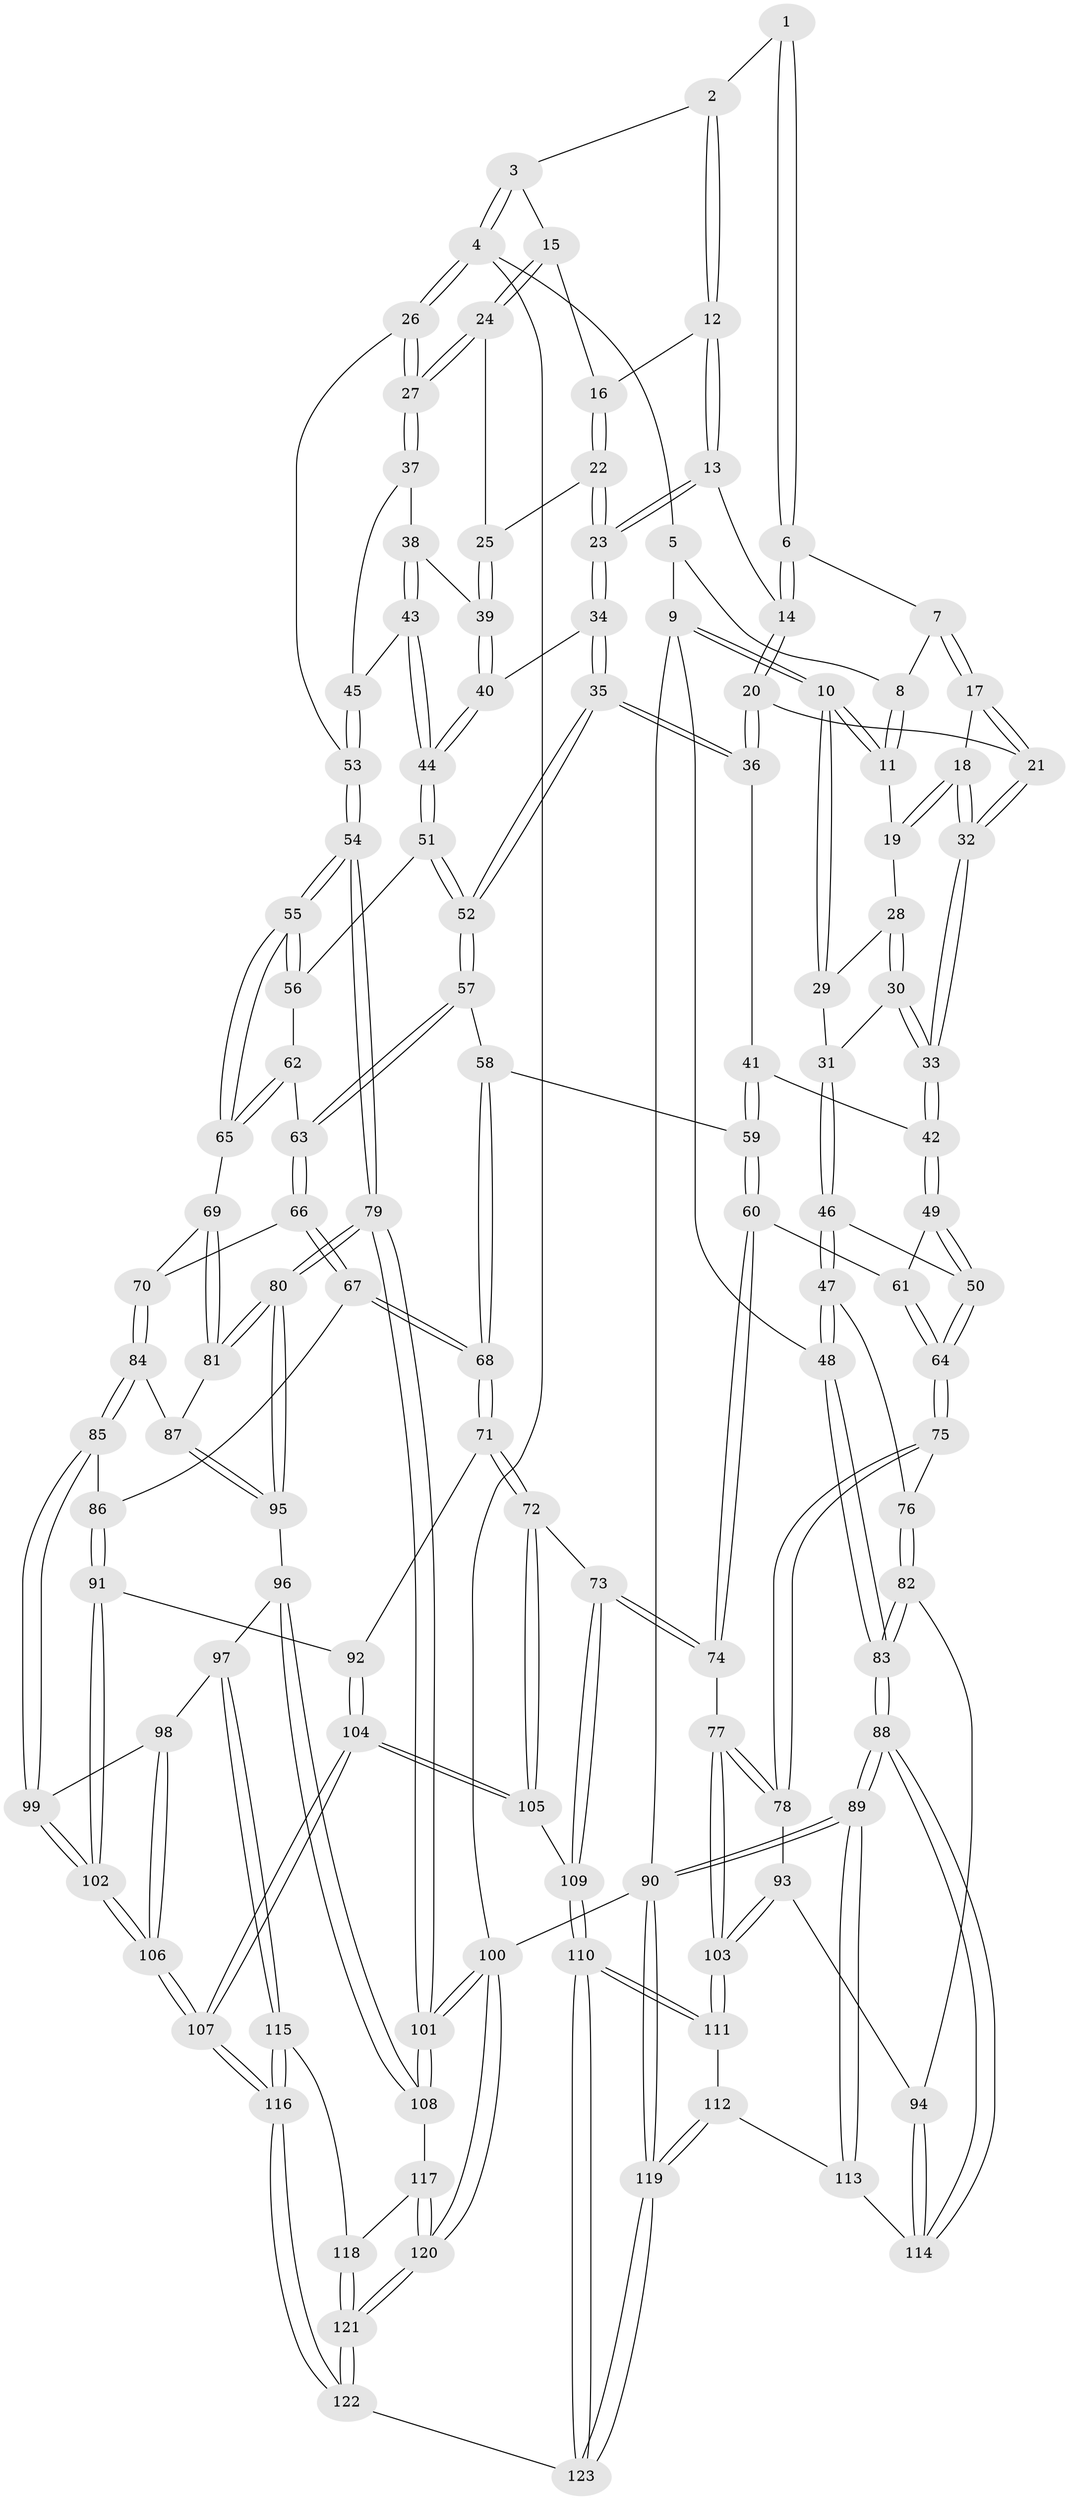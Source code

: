 // coarse degree distribution, {4: 0.4426229508196721, 3: 0.13114754098360656, 5: 0.2459016393442623, 7: 0.04918032786885246, 6: 0.08196721311475409, 8: 0.01639344262295082, 2: 0.03278688524590164}
// Generated by graph-tools (version 1.1) at 2025/05/03/04/25 22:05:02]
// undirected, 123 vertices, 304 edges
graph export_dot {
graph [start="1"]
  node [color=gray90,style=filled];
  1 [pos="+0.5628987191623032+0"];
  2 [pos="+0.824133361012038+0"];
  3 [pos="+0.9395135805581861+0"];
  4 [pos="+1+0"];
  5 [pos="+0.2958861806948143+0"];
  6 [pos="+0.5504903973005255+0.02878837155425591"];
  7 [pos="+0.36756611296457686+0.07044101694035398"];
  8 [pos="+0.29052011097285557+0"];
  9 [pos="+0+0"];
  10 [pos="+0+0"];
  11 [pos="+0.18510464877376293+0.08580345793633504"];
  12 [pos="+0.7514790144460116+0.0611256718934768"];
  13 [pos="+0.6645247220685624+0.14198708465962742"];
  14 [pos="+0.5628741792511859+0.1133708451964425"];
  15 [pos="+0.9018085298062885+0.1193357777331279"];
  16 [pos="+0.8117477687091309+0.13110553211520568"];
  17 [pos="+0.3674342545811752+0.08462880513972018"];
  18 [pos="+0.2882996548178088+0.15450974649999658"];
  19 [pos="+0.18733545813995775+0.10621446149199389"];
  20 [pos="+0.4934694913058438+0.19209140889566065"];
  21 [pos="+0.48406268266996566+0.19009354016108324"];
  22 [pos="+0.7887455343402986+0.22292064462276692"];
  23 [pos="+0.718846324584974+0.24617753387694388"];
  24 [pos="+0.9241879483819669+0.1572625234177153"];
  25 [pos="+0.8294123576034014+0.2341946733501914"];
  26 [pos="+1+0.31258541326698025"];
  27 [pos="+1+0.28535598541893104"];
  28 [pos="+0.16435456325336573+0.13763742586388775"];
  29 [pos="+0.058276191842369436+0.15931277906267674"];
  30 [pos="+0.1652583384930681+0.2169134441658485"];
  31 [pos="+0.06477490228712354+0.2980484294664624"];
  32 [pos="+0.31497585190089605+0.24168926426571102"];
  33 [pos="+0.28247326458068006+0.3201488899360886"];
  34 [pos="+0.7184302073263744+0.24730386785344233"];
  35 [pos="+0.5843787436756743+0.3712636619775752"];
  36 [pos="+0.5310717123104428+0.3439065870846451"];
  37 [pos="+0.8885389910446361+0.29549748308328705"];
  38 [pos="+0.8793627343776438+0.2926258811595982"];
  39 [pos="+0.8759663501586+0.2910646989086231"];
  40 [pos="+0.7871172818128375+0.34812863259990334"];
  41 [pos="+0.41002720219709465+0.3923085267065071"];
  42 [pos="+0.28284539126258784+0.3625123867086475"];
  43 [pos="+0.8192846586164813+0.40932543286474393"];
  44 [pos="+0.7913849011925854+0.41780327797708267"];
  45 [pos="+0.8726174497938283+0.40009169494829505"];
  46 [pos="+0+0.441079025857305"];
  47 [pos="+0+0.4681912877528893"];
  48 [pos="+0+0.47490408253952854"];
  49 [pos="+0.22581446215427384+0.4139618811325179"];
  50 [pos="+0.1394081738249957+0.4479999274810123"];
  51 [pos="+0.7813756799800914+0.43259577596736093"];
  52 [pos="+0.6254417997418353+0.45142783531548014"];
  53 [pos="+1+0.49940180457904687"];
  54 [pos="+1+0.5697556043806408"];
  55 [pos="+1+0.5698441456601488"];
  56 [pos="+0.798648437832934+0.46137330293788825"];
  57 [pos="+0.6189607618782701+0.49366682335720075"];
  58 [pos="+0.5991395918171109+0.5220430723360131"];
  59 [pos="+0.4245076143529196+0.5651223460108672"];
  60 [pos="+0.4045080757450794+0.5920614520610644"];
  61 [pos="+0.31558034377139177+0.5288190669966201"];
  62 [pos="+0.8066644153132283+0.5515163001608038"];
  63 [pos="+0.7478984525257526+0.5946289475416291"];
  64 [pos="+0.2267638173506295+0.6243716111518351"];
  65 [pos="+0.9305341353780346+0.5962472124706121"];
  66 [pos="+0.7500042194296783+0.6661397941901525"];
  67 [pos="+0.6849003696838627+0.7012812537835146"];
  68 [pos="+0.5953619510503835+0.6897473711586537"];
  69 [pos="+0.8283752949960169+0.666217937544563"];
  70 [pos="+0.7762014197513408+0.6785213085885629"];
  71 [pos="+0.5466685792668142+0.7303681692971602"];
  72 [pos="+0.4665932454706293+0.7426008116306325"];
  73 [pos="+0.3992707417159576+0.7418653901311151"];
  74 [pos="+0.38153144280147444+0.7314190957443665"];
  75 [pos="+0.2434386274352187+0.6834864127012327"];
  76 [pos="+0.19692300088801915+0.6767113896712327"];
  77 [pos="+0.36166927597561266+0.7344668489432715"];
  78 [pos="+0.2650777774645469+0.7079052335625672"];
  79 [pos="+1+0.7104343946970448"];
  80 [pos="+1+0.7601248739114105"];
  81 [pos="+0.8790230900442851+0.7318691642902317"];
  82 [pos="+0+0.7009648072956316"];
  83 [pos="+0+0.6700780251891025"];
  84 [pos="+0.8059269926571366+0.7569853039073684"];
  85 [pos="+0.7688771963323633+0.7957321071102696"];
  86 [pos="+0.6916870739892353+0.7242684263998065"];
  87 [pos="+0.8075793790706249+0.7575630067513545"];
  88 [pos="+0+1"];
  89 [pos="+0+1"];
  90 [pos="+0+1"];
  91 [pos="+0.6908408452052678+0.8174025706018898"];
  92 [pos="+0.5972225297217468+0.8056080527423783"];
  93 [pos="+0.1729836922079899+0.7793709513248227"];
  94 [pos="+0.08766182018179025+0.810753833597164"];
  95 [pos="+0.8768498015293665+0.830270973400692"];
  96 [pos="+0.8723545879272073+0.8372033076947363"];
  97 [pos="+0.8612431549462373+0.850805881595426"];
  98 [pos="+0.8391209658482185+0.8514891633579135"];
  99 [pos="+0.7591644229125877+0.825312522399666"];
  100 [pos="+1+1"];
  101 [pos="+1+0.7922695431182155"];
  102 [pos="+0.7211182619477332+0.8551247745036525"];
  103 [pos="+0.24141026792619422+0.9403536966350418"];
  104 [pos="+0.6100576198226122+0.9581982873822914"];
  105 [pos="+0.5764432098315013+0.9416505792068435"];
  106 [pos="+0.7020797870832804+0.9660832063623693"];
  107 [pos="+0.6794633729552404+1"];
  108 [pos="+0.9590394434902407+0.9351285154204149"];
  109 [pos="+0.4320294567284748+0.9103394456275832"];
  110 [pos="+0.3116949267469482+1"];
  111 [pos="+0.23748696818650877+0.9522345190440523"];
  112 [pos="+0.12942690399617385+0.9083877953725913"];
  113 [pos="+0.10033898979999738+0.8595626576187176"];
  114 [pos="+0.09237772312770359+0.8320627707003301"];
  115 [pos="+0.8638040500651666+0.9397994433703888"];
  116 [pos="+0.6917296608079732+1"];
  117 [pos="+0.9578794215864972+0.9358470322179109"];
  118 [pos="+0.926211106540984+0.9450412972369203"];
  119 [pos="+0+1"];
  120 [pos="+0.9686813153813171+1"];
  121 [pos="+0.8897124847553752+1"];
  122 [pos="+0.6850374487264874+1"];
  123 [pos="+0.3136919273634119+1"];
  1 -- 2;
  1 -- 6;
  1 -- 6;
  2 -- 3;
  2 -- 12;
  2 -- 12;
  3 -- 4;
  3 -- 4;
  3 -- 15;
  4 -- 5;
  4 -- 26;
  4 -- 26;
  4 -- 100;
  5 -- 8;
  5 -- 9;
  6 -- 7;
  6 -- 14;
  6 -- 14;
  7 -- 8;
  7 -- 17;
  7 -- 17;
  8 -- 11;
  8 -- 11;
  9 -- 10;
  9 -- 10;
  9 -- 48;
  9 -- 90;
  10 -- 11;
  10 -- 11;
  10 -- 29;
  10 -- 29;
  11 -- 19;
  12 -- 13;
  12 -- 13;
  12 -- 16;
  13 -- 14;
  13 -- 23;
  13 -- 23;
  14 -- 20;
  14 -- 20;
  15 -- 16;
  15 -- 24;
  15 -- 24;
  16 -- 22;
  16 -- 22;
  17 -- 18;
  17 -- 21;
  17 -- 21;
  18 -- 19;
  18 -- 19;
  18 -- 32;
  18 -- 32;
  19 -- 28;
  20 -- 21;
  20 -- 36;
  20 -- 36;
  21 -- 32;
  21 -- 32;
  22 -- 23;
  22 -- 23;
  22 -- 25;
  23 -- 34;
  23 -- 34;
  24 -- 25;
  24 -- 27;
  24 -- 27;
  25 -- 39;
  25 -- 39;
  26 -- 27;
  26 -- 27;
  26 -- 53;
  27 -- 37;
  27 -- 37;
  28 -- 29;
  28 -- 30;
  28 -- 30;
  29 -- 31;
  30 -- 31;
  30 -- 33;
  30 -- 33;
  31 -- 46;
  31 -- 46;
  32 -- 33;
  32 -- 33;
  33 -- 42;
  33 -- 42;
  34 -- 35;
  34 -- 35;
  34 -- 40;
  35 -- 36;
  35 -- 36;
  35 -- 52;
  35 -- 52;
  36 -- 41;
  37 -- 38;
  37 -- 45;
  38 -- 39;
  38 -- 43;
  38 -- 43;
  39 -- 40;
  39 -- 40;
  40 -- 44;
  40 -- 44;
  41 -- 42;
  41 -- 59;
  41 -- 59;
  42 -- 49;
  42 -- 49;
  43 -- 44;
  43 -- 44;
  43 -- 45;
  44 -- 51;
  44 -- 51;
  45 -- 53;
  45 -- 53;
  46 -- 47;
  46 -- 47;
  46 -- 50;
  47 -- 48;
  47 -- 48;
  47 -- 76;
  48 -- 83;
  48 -- 83;
  49 -- 50;
  49 -- 50;
  49 -- 61;
  50 -- 64;
  50 -- 64;
  51 -- 52;
  51 -- 52;
  51 -- 56;
  52 -- 57;
  52 -- 57;
  53 -- 54;
  53 -- 54;
  54 -- 55;
  54 -- 55;
  54 -- 79;
  54 -- 79;
  55 -- 56;
  55 -- 56;
  55 -- 65;
  55 -- 65;
  56 -- 62;
  57 -- 58;
  57 -- 63;
  57 -- 63;
  58 -- 59;
  58 -- 68;
  58 -- 68;
  59 -- 60;
  59 -- 60;
  60 -- 61;
  60 -- 74;
  60 -- 74;
  61 -- 64;
  61 -- 64;
  62 -- 63;
  62 -- 65;
  62 -- 65;
  63 -- 66;
  63 -- 66;
  64 -- 75;
  64 -- 75;
  65 -- 69;
  66 -- 67;
  66 -- 67;
  66 -- 70;
  67 -- 68;
  67 -- 68;
  67 -- 86;
  68 -- 71;
  68 -- 71;
  69 -- 70;
  69 -- 81;
  69 -- 81;
  70 -- 84;
  70 -- 84;
  71 -- 72;
  71 -- 72;
  71 -- 92;
  72 -- 73;
  72 -- 105;
  72 -- 105;
  73 -- 74;
  73 -- 74;
  73 -- 109;
  73 -- 109;
  74 -- 77;
  75 -- 76;
  75 -- 78;
  75 -- 78;
  76 -- 82;
  76 -- 82;
  77 -- 78;
  77 -- 78;
  77 -- 103;
  77 -- 103;
  78 -- 93;
  79 -- 80;
  79 -- 80;
  79 -- 101;
  79 -- 101;
  80 -- 81;
  80 -- 81;
  80 -- 95;
  80 -- 95;
  81 -- 87;
  82 -- 83;
  82 -- 83;
  82 -- 94;
  83 -- 88;
  83 -- 88;
  84 -- 85;
  84 -- 85;
  84 -- 87;
  85 -- 86;
  85 -- 99;
  85 -- 99;
  86 -- 91;
  86 -- 91;
  87 -- 95;
  87 -- 95;
  88 -- 89;
  88 -- 89;
  88 -- 114;
  88 -- 114;
  89 -- 90;
  89 -- 90;
  89 -- 113;
  89 -- 113;
  90 -- 119;
  90 -- 119;
  90 -- 100;
  91 -- 92;
  91 -- 102;
  91 -- 102;
  92 -- 104;
  92 -- 104;
  93 -- 94;
  93 -- 103;
  93 -- 103;
  94 -- 114;
  94 -- 114;
  95 -- 96;
  96 -- 97;
  96 -- 108;
  96 -- 108;
  97 -- 98;
  97 -- 115;
  97 -- 115;
  98 -- 99;
  98 -- 106;
  98 -- 106;
  99 -- 102;
  99 -- 102;
  100 -- 101;
  100 -- 101;
  100 -- 120;
  100 -- 120;
  101 -- 108;
  101 -- 108;
  102 -- 106;
  102 -- 106;
  103 -- 111;
  103 -- 111;
  104 -- 105;
  104 -- 105;
  104 -- 107;
  104 -- 107;
  105 -- 109;
  106 -- 107;
  106 -- 107;
  107 -- 116;
  107 -- 116;
  108 -- 117;
  109 -- 110;
  109 -- 110;
  110 -- 111;
  110 -- 111;
  110 -- 123;
  110 -- 123;
  111 -- 112;
  112 -- 113;
  112 -- 119;
  112 -- 119;
  113 -- 114;
  115 -- 116;
  115 -- 116;
  115 -- 118;
  116 -- 122;
  116 -- 122;
  117 -- 118;
  117 -- 120;
  117 -- 120;
  118 -- 121;
  118 -- 121;
  119 -- 123;
  119 -- 123;
  120 -- 121;
  120 -- 121;
  121 -- 122;
  121 -- 122;
  122 -- 123;
}
